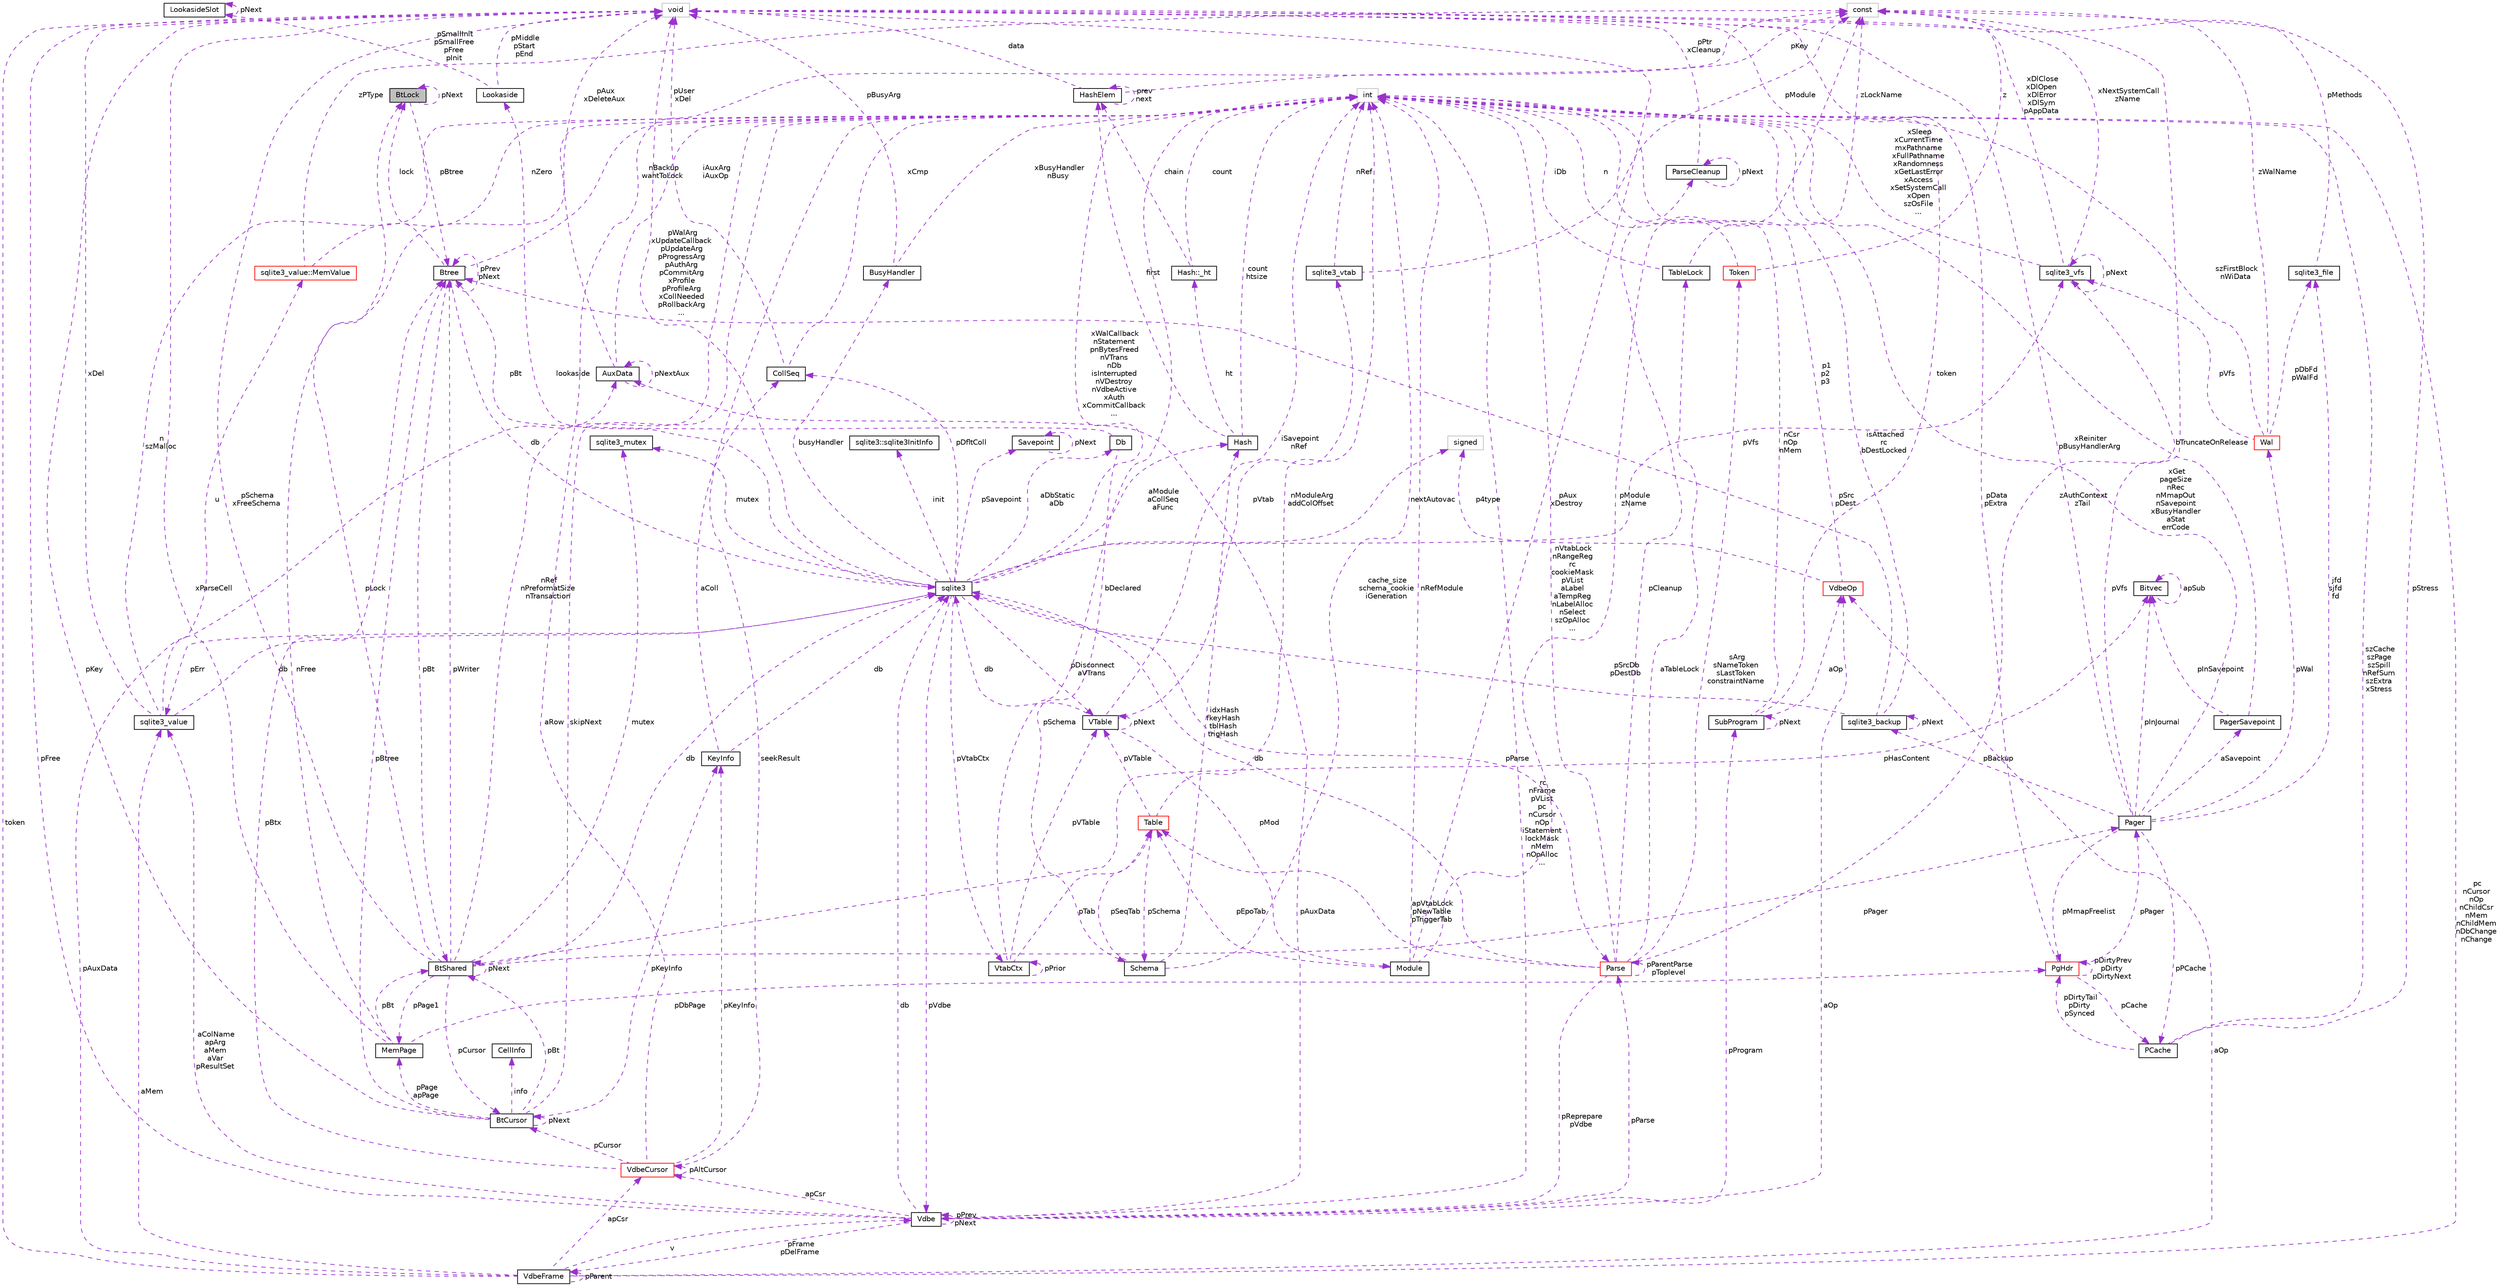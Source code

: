 digraph "BtLock"
{
 // LATEX_PDF_SIZE
  edge [fontname="Helvetica",fontsize="10",labelfontname="Helvetica",labelfontsize="10"];
  node [fontname="Helvetica",fontsize="10",shape=record];
  Node1 [label="BtLock",height=0.2,width=0.4,color="black", fillcolor="grey75", style="filled", fontcolor="black",tooltip=" "];
  Node1 -> Node1 [dir="back",color="darkorchid3",fontsize="10",style="dashed",label=" pNext" ,fontname="Helvetica"];
  Node2 -> Node1 [dir="back",color="darkorchid3",fontsize="10",style="dashed",label=" pBtree" ,fontname="Helvetica"];
  Node2 [label="Btree",height=0.2,width=0.4,color="black", fillcolor="white", style="filled",URL="$structBtree.html",tooltip=" "];
  Node3 -> Node2 [dir="back",color="darkorchid3",fontsize="10",style="dashed",label=" pBt" ,fontname="Helvetica"];
  Node3 [label="BtShared",height=0.2,width=0.4,color="black", fillcolor="white", style="filled",URL="$structBtShared.html",tooltip=" "];
  Node4 -> Node3 [dir="back",color="darkorchid3",fontsize="10",style="dashed",label=" pCursor" ,fontname="Helvetica"];
  Node4 [label="BtCursor",height=0.2,width=0.4,color="black", fillcolor="white", style="filled",URL="$structBtCursor.html",tooltip=" "];
  Node4 -> Node4 [dir="back",color="darkorchid3",fontsize="10",style="dashed",label=" pNext" ,fontname="Helvetica"];
  Node5 -> Node4 [dir="back",color="darkorchid3",fontsize="10",style="dashed",label=" info" ,fontname="Helvetica"];
  Node5 [label="CellInfo",height=0.2,width=0.4,color="black", fillcolor="white", style="filled",URL="$structCellInfo.html",tooltip=" "];
  Node3 -> Node4 [dir="back",color="darkorchid3",fontsize="10",style="dashed",label=" pBt" ,fontname="Helvetica"];
  Node6 -> Node4 [dir="back",color="darkorchid3",fontsize="10",style="dashed",label=" pKey" ,fontname="Helvetica"];
  Node6 [label="void",height=0.2,width=0.4,color="grey75", fillcolor="white", style="filled",tooltip=" "];
  Node7 -> Node4 [dir="back",color="darkorchid3",fontsize="10",style="dashed",label=" pPage\napPage" ,fontname="Helvetica"];
  Node7 [label="MemPage",height=0.2,width=0.4,color="black", fillcolor="white", style="filled",URL="$structMemPage.html",tooltip=" "];
  Node3 -> Node7 [dir="back",color="darkorchid3",fontsize="10",style="dashed",label=" pBt" ,fontname="Helvetica"];
  Node6 -> Node7 [dir="back",color="darkorchid3",fontsize="10",style="dashed",label=" xParseCell" ,fontname="Helvetica"];
  Node8 -> Node7 [dir="back",color="darkorchid3",fontsize="10",style="dashed",label=" nFree" ,fontname="Helvetica"];
  Node8 [label="int",height=0.2,width=0.4,color="grey75", fillcolor="white", style="filled",tooltip=" "];
  Node9 -> Node7 [dir="back",color="darkorchid3",fontsize="10",style="dashed",label=" pDbPage" ,fontname="Helvetica"];
  Node9 [label="PgHdr",height=0.2,width=0.4,color="red", fillcolor="white", style="filled",URL="$structPgHdr.html",tooltip=" "];
  Node11 -> Node9 [dir="back",color="darkorchid3",fontsize="10",style="dashed",label=" pCache" ,fontname="Helvetica"];
  Node11 [label="PCache",height=0.2,width=0.4,color="black", fillcolor="white", style="filled",URL="$structPCache.html",tooltip=" "];
  Node6 -> Node11 [dir="back",color="darkorchid3",fontsize="10",style="dashed",label=" pStress" ,fontname="Helvetica"];
  Node8 -> Node11 [dir="back",color="darkorchid3",fontsize="10",style="dashed",label=" szCache\nszPage\nszSpill\nnRefSum\nszExtra\nxStress" ,fontname="Helvetica"];
  Node9 -> Node11 [dir="back",color="darkorchid3",fontsize="10",style="dashed",label=" pDirtyTail\npDirty\npSynced" ,fontname="Helvetica"];
  Node6 -> Node9 [dir="back",color="darkorchid3",fontsize="10",style="dashed",label=" pData\npExtra" ,fontname="Helvetica"];
  Node9 -> Node9 [dir="back",color="darkorchid3",fontsize="10",style="dashed",label=" pDirtyPrev\npDirty\npDirtyNext" ,fontname="Helvetica"];
  Node12 -> Node9 [dir="back",color="darkorchid3",fontsize="10",style="dashed",label=" pPager" ,fontname="Helvetica"];
  Node12 [label="Pager",height=0.2,width=0.4,color="black", fillcolor="white", style="filled",URL="$structPager.html",tooltip=" "];
  Node11 -> Node12 [dir="back",color="darkorchid3",fontsize="10",style="dashed",label=" pPCache" ,fontname="Helvetica"];
  Node13 -> Node12 [dir="back",color="darkorchid3",fontsize="10",style="dashed",label=" pBackup" ,fontname="Helvetica"];
  Node13 [label="sqlite3_backup",height=0.2,width=0.4,color="black", fillcolor="white", style="filled",URL="$structsqlite3__backup.html",tooltip=" "];
  Node13 -> Node13 [dir="back",color="darkorchid3",fontsize="10",style="dashed",label=" pNext" ,fontname="Helvetica"];
  Node14 -> Node13 [dir="back",color="darkorchid3",fontsize="10",style="dashed",label=" pSrcDb\npDestDb" ,fontname="Helvetica"];
  Node14 [label="sqlite3",height=0.2,width=0.4,color="black", fillcolor="white", style="filled",URL="$structsqlite3.html",tooltip=" "];
  Node15 -> Node14 [dir="back",color="darkorchid3",fontsize="10",style="dashed",label=" pVdbe" ,fontname="Helvetica"];
  Node15 [label="Vdbe",height=0.2,width=0.4,color="black", fillcolor="white", style="filled",URL="$structVdbe.html",tooltip=" "];
  Node15 -> Node15 [dir="back",color="darkorchid3",fontsize="10",style="dashed",label=" pPrev\npNext" ,fontname="Helvetica"];
  Node14 -> Node15 [dir="back",color="darkorchid3",fontsize="10",style="dashed",label=" db" ,fontname="Helvetica"];
  Node6 -> Node15 [dir="back",color="darkorchid3",fontsize="10",style="dashed",label=" pFree" ,fontname="Helvetica"];
  Node16 -> Node15 [dir="back",color="darkorchid3",fontsize="10",style="dashed",label=" aColName\napArg\naMem\naVar\npResultSet" ,fontname="Helvetica"];
  Node16 [label="sqlite3_value",height=0.2,width=0.4,color="black", fillcolor="white", style="filled",URL="$structsqlite3__value.html",tooltip=" "];
  Node14 -> Node16 [dir="back",color="darkorchid3",fontsize="10",style="dashed",label=" db" ,fontname="Helvetica"];
  Node6 -> Node16 [dir="back",color="darkorchid3",fontsize="10",style="dashed",label=" xDel" ,fontname="Helvetica"];
  Node17 -> Node16 [dir="back",color="darkorchid3",fontsize="10",style="dashed",label=" u" ,fontname="Helvetica"];
  Node17 [label="sqlite3_value::MemValue",height=0.2,width=0.4,color="red", fillcolor="white", style="filled",URL="$unionsqlite3__value_1_1MemValue.html",tooltip=" "];
  Node8 -> Node17 [dir="back",color="darkorchid3",fontsize="10",style="dashed",label=" nZero" ,fontname="Helvetica"];
  Node18 -> Node17 [dir="back",color="darkorchid3",fontsize="10",style="dashed",label=" zPType" ,fontname="Helvetica"];
  Node18 [label="const",height=0.2,width=0.4,color="grey75", fillcolor="white", style="filled",tooltip=" "];
  Node8 -> Node16 [dir="back",color="darkorchid3",fontsize="10",style="dashed",label=" n\nszMalloc" ,fontname="Helvetica"];
  Node21 -> Node15 [dir="back",color="darkorchid3",fontsize="10",style="dashed",label=" pFrame\npDelFrame" ,fontname="Helvetica"];
  Node21 [label="VdbeFrame",height=0.2,width=0.4,color="black", fillcolor="white", style="filled",URL="$structVdbeFrame.html",tooltip=" "];
  Node15 -> Node21 [dir="back",color="darkorchid3",fontsize="10",style="dashed",label=" v" ,fontname="Helvetica"];
  Node6 -> Node21 [dir="back",color="darkorchid3",fontsize="10",style="dashed",label=" token" ,fontname="Helvetica"];
  Node16 -> Node21 [dir="back",color="darkorchid3",fontsize="10",style="dashed",label=" aMem" ,fontname="Helvetica"];
  Node21 -> Node21 [dir="back",color="darkorchid3",fontsize="10",style="dashed",label=" pParent" ,fontname="Helvetica"];
  Node8 -> Node21 [dir="back",color="darkorchid3",fontsize="10",style="dashed",label=" pc\nnCursor\nnOp\nnChildCsr\nnMem\nnChildMem\nnDbChange\nnChange" ,fontname="Helvetica"];
  Node22 -> Node21 [dir="back",color="darkorchid3",fontsize="10",style="dashed",label=" pAuxData" ,fontname="Helvetica"];
  Node22 [label="AuxData",height=0.2,width=0.4,color="black", fillcolor="white", style="filled",URL="$structAuxData.html",tooltip=" "];
  Node6 -> Node22 [dir="back",color="darkorchid3",fontsize="10",style="dashed",label=" pAux\nxDeleteAux" ,fontname="Helvetica"];
  Node8 -> Node22 [dir="back",color="darkorchid3",fontsize="10",style="dashed",label=" iAuxArg\niAuxOp" ,fontname="Helvetica"];
  Node22 -> Node22 [dir="back",color="darkorchid3",fontsize="10",style="dashed",label=" pNextAux" ,fontname="Helvetica"];
  Node23 -> Node21 [dir="back",color="darkorchid3",fontsize="10",style="dashed",label=" apCsr" ,fontname="Helvetica"];
  Node23 [label="VdbeCursor",height=0.2,width=0.4,color="red", fillcolor="white", style="filled",URL="$structVdbeCursor.html",tooltip=" "];
  Node4 -> Node23 [dir="back",color="darkorchid3",fontsize="10",style="dashed",label=" pCursor" ,fontname="Helvetica"];
  Node8 -> Node23 [dir="back",color="darkorchid3",fontsize="10",style="dashed",label=" seekResult" ,fontname="Helvetica"];
  Node23 -> Node23 [dir="back",color="darkorchid3",fontsize="10",style="dashed",label=" pAltCursor" ,fontname="Helvetica"];
  Node26 -> Node23 [dir="back",color="darkorchid3",fontsize="10",style="dashed",label=" pKeyInfo" ,fontname="Helvetica"];
  Node26 [label="KeyInfo",height=0.2,width=0.4,color="black", fillcolor="white", style="filled",URL="$structKeyInfo.html",tooltip=" "];
  Node14 -> Node26 [dir="back",color="darkorchid3",fontsize="10",style="dashed",label=" db" ,fontname="Helvetica"];
  Node27 -> Node26 [dir="back",color="darkorchid3",fontsize="10",style="dashed",label=" aColl" ,fontname="Helvetica"];
  Node27 [label="CollSeq",height=0.2,width=0.4,color="black", fillcolor="white", style="filled",URL="$structCollSeq.html",tooltip=" "];
  Node6 -> Node27 [dir="back",color="darkorchid3",fontsize="10",style="dashed",label=" pUser\nxDel" ,fontname="Helvetica"];
  Node8 -> Node27 [dir="back",color="darkorchid3",fontsize="10",style="dashed",label=" xCmp" ,fontname="Helvetica"];
  Node2 -> Node23 [dir="back",color="darkorchid3",fontsize="10",style="dashed",label=" pBtx" ,fontname="Helvetica"];
  Node18 -> Node23 [dir="back",color="darkorchid3",fontsize="10",style="dashed",label=" aRow" ,fontname="Helvetica"];
  Node39 -> Node21 [dir="back",color="darkorchid3",fontsize="10",style="dashed",label=" aOp" ,fontname="Helvetica"];
  Node39 [label="VdbeOp",height=0.2,width=0.4,color="red", fillcolor="white", style="filled",URL="$structVdbeOp.html",tooltip=" "];
  Node8 -> Node39 [dir="back",color="darkorchid3",fontsize="10",style="dashed",label=" p1\np2\np3" ,fontname="Helvetica"];
  Node72 -> Node39 [dir="back",color="darkorchid3",fontsize="10",style="dashed",label=" p4type" ,fontname="Helvetica"];
  Node72 [label="signed",height=0.2,width=0.4,color="grey75", fillcolor="white", style="filled",tooltip=" "];
  Node8 -> Node15 [dir="back",color="darkorchid3",fontsize="10",style="dashed",label=" rc\nnFrame\npVList\npc\nnCursor\nnOp\niStatement\nlockMask\nnMem\nnOpAlloc\n..." ,fontname="Helvetica"];
  Node22 -> Node15 [dir="back",color="darkorchid3",fontsize="10",style="dashed",label=" pAuxData" ,fontname="Helvetica"];
  Node70 -> Node15 [dir="back",color="darkorchid3",fontsize="10",style="dashed",label=" pProgram" ,fontname="Helvetica"];
  Node70 [label="SubProgram",height=0.2,width=0.4,color="black", fillcolor="white", style="filled",URL="$structSubProgram.html",tooltip=" "];
  Node6 -> Node70 [dir="back",color="darkorchid3",fontsize="10",style="dashed",label=" token" ,fontname="Helvetica"];
  Node8 -> Node70 [dir="back",color="darkorchid3",fontsize="10",style="dashed",label=" nCsr\nnOp\nnMem" ,fontname="Helvetica"];
  Node70 -> Node70 [dir="back",color="darkorchid3",fontsize="10",style="dashed",label=" pNext" ,fontname="Helvetica"];
  Node39 -> Node70 [dir="back",color="darkorchid3",fontsize="10",style="dashed",label=" aOp" ,fontname="Helvetica"];
  Node23 -> Node15 [dir="back",color="darkorchid3",fontsize="10",style="dashed",label=" apCsr" ,fontname="Helvetica"];
  Node73 -> Node15 [dir="back",color="darkorchid3",fontsize="10",style="dashed",label=" pParse" ,fontname="Helvetica"];
  Node73 [label="Parse",height=0.2,width=0.4,color="red", fillcolor="white", style="filled",URL="$structParse.html",tooltip=" "];
  Node15 -> Node73 [dir="back",color="darkorchid3",fontsize="10",style="dashed",label=" pReprepare\npVdbe" ,fontname="Helvetica"];
  Node14 -> Node73 [dir="back",color="darkorchid3",fontsize="10",style="dashed",label=" db" ,fontname="Helvetica"];
  Node74 -> Node73 [dir="back",color="darkorchid3",fontsize="10",style="dashed",label=" pCleanup" ,fontname="Helvetica"];
  Node74 [label="ParseCleanup",height=0.2,width=0.4,color="black", fillcolor="white", style="filled",URL="$structParseCleanup.html",tooltip=" "];
  Node74 -> Node74 [dir="back",color="darkorchid3",fontsize="10",style="dashed",label=" pNext" ,fontname="Helvetica"];
  Node6 -> Node74 [dir="back",color="darkorchid3",fontsize="10",style="dashed",label=" pPtr\nxCleanup" ,fontname="Helvetica"];
  Node75 -> Node73 [dir="back",color="darkorchid3",fontsize="10",style="dashed",label=" aTableLock" ,fontname="Helvetica"];
  Node75 [label="TableLock",height=0.2,width=0.4,color="black", fillcolor="white", style="filled",URL="$structTableLock.html",tooltip=" "];
  Node8 -> Node75 [dir="back",color="darkorchid3",fontsize="10",style="dashed",label=" iDb" ,fontname="Helvetica"];
  Node18 -> Node75 [dir="back",color="darkorchid3",fontsize="10",style="dashed",label=" zLockName" ,fontname="Helvetica"];
  Node76 -> Node73 [dir="back",color="darkorchid3",fontsize="10",style="dashed",label=" sArg\nsNameToken\nsLastToken\nconstraintName" ,fontname="Helvetica"];
  Node76 [label="Token",height=0.2,width=0.4,color="red", fillcolor="white", style="filled",URL="$classToken.html",tooltip=" "];
  Node8 -> Node76 [dir="back",color="darkorchid3",fontsize="10",style="dashed",label=" n" ,fontname="Helvetica"];
  Node18 -> Node76 [dir="back",color="darkorchid3",fontsize="10",style="dashed",label=" z" ,fontname="Helvetica"];
  Node8 -> Node73 [dir="back",color="darkorchid3",fontsize="10",style="dashed",label=" nVtabLock\nnRangeReg\nrc\ncookieMask\npVList\naLabel\naTempReg\nnLabelAlloc\nnSelect\nszOpAlloc\n..." ,fontname="Helvetica"];
  Node43 -> Node73 [dir="back",color="darkorchid3",fontsize="10",style="dashed",label=" apVtabLock\npNewTable\npTriggerTab" ,fontname="Helvetica"];
  Node43 [label="Table",height=0.2,width=0.4,color="red", fillcolor="white", style="filled",URL="$structTable.html",tooltip=" "];
  Node44 -> Node43 [dir="back",color="darkorchid3",fontsize="10",style="dashed",label=" pSchema" ,fontname="Helvetica"];
  Node44 [label="Schema",height=0.2,width=0.4,color="black", fillcolor="white", style="filled",URL="$structSchema.html",tooltip=" "];
  Node8 -> Node44 [dir="back",color="darkorchid3",fontsize="10",style="dashed",label=" cache_size\nschema_cookie\niGeneration" ,fontname="Helvetica"];
  Node43 -> Node44 [dir="back",color="darkorchid3",fontsize="10",style="dashed",label=" pSeqTab" ,fontname="Helvetica"];
  Node45 -> Node44 [dir="back",color="darkorchid3",fontsize="10",style="dashed",label=" idxHash\nfkeyHash\ntblHash\ntrigHash" ,fontname="Helvetica"];
  Node45 [label="Hash",height=0.2,width=0.4,color="black", fillcolor="white", style="filled",URL="$structHash.html",tooltip=" "];
  Node46 -> Node45 [dir="back",color="darkorchid3",fontsize="10",style="dashed",label=" ht" ,fontname="Helvetica"];
  Node46 [label="Hash::_ht",height=0.2,width=0.4,color="black", fillcolor="white", style="filled",URL="$structHash_1_1__ht.html",tooltip=" "];
  Node8 -> Node46 [dir="back",color="darkorchid3",fontsize="10",style="dashed",label=" count" ,fontname="Helvetica"];
  Node47 -> Node46 [dir="back",color="darkorchid3",fontsize="10",style="dashed",label=" chain" ,fontname="Helvetica"];
  Node47 [label="HashElem",height=0.2,width=0.4,color="black", fillcolor="white", style="filled",URL="$structHashElem.html",tooltip=" "];
  Node6 -> Node47 [dir="back",color="darkorchid3",fontsize="10",style="dashed",label=" data" ,fontname="Helvetica"];
  Node47 -> Node47 [dir="back",color="darkorchid3",fontsize="10",style="dashed",label=" prev\nnext" ,fontname="Helvetica"];
  Node18 -> Node47 [dir="back",color="darkorchid3",fontsize="10",style="dashed",label=" pKey" ,fontname="Helvetica"];
  Node8 -> Node45 [dir="back",color="darkorchid3",fontsize="10",style="dashed",label=" count\nhtsize" ,fontname="Helvetica"];
  Node47 -> Node45 [dir="back",color="darkorchid3",fontsize="10",style="dashed",label=" first" ,fontname="Helvetica"];
  Node41 -> Node43 [dir="back",color="darkorchid3",fontsize="10",style="dashed",label=" pVTable" ,fontname="Helvetica"];
  Node41 [label="VTable",height=0.2,width=0.4,color="black", fillcolor="white", style="filled",URL="$structVTable.html",tooltip=" "];
  Node14 -> Node41 [dir="back",color="darkorchid3",fontsize="10",style="dashed",label=" db" ,fontname="Helvetica"];
  Node41 -> Node41 [dir="back",color="darkorchid3",fontsize="10",style="dashed",label=" pNext" ,fontname="Helvetica"];
  Node8 -> Node41 [dir="back",color="darkorchid3",fontsize="10",style="dashed",label=" iSavepoint\nnRef" ,fontname="Helvetica"];
  Node42 -> Node41 [dir="back",color="darkorchid3",fontsize="10",style="dashed",label=" pMod" ,fontname="Helvetica"];
  Node42 [label="Module",height=0.2,width=0.4,color="black", fillcolor="white", style="filled",URL="$structModule.html",tooltip=" "];
  Node6 -> Node42 [dir="back",color="darkorchid3",fontsize="10",style="dashed",label=" pAux\nxDestroy" ,fontname="Helvetica"];
  Node8 -> Node42 [dir="back",color="darkorchid3",fontsize="10",style="dashed",label=" nRefModule" ,fontname="Helvetica"];
  Node43 -> Node42 [dir="back",color="darkorchid3",fontsize="10",style="dashed",label=" pEpoTab" ,fontname="Helvetica"];
  Node18 -> Node42 [dir="back",color="darkorchid3",fontsize="10",style="dashed",label=" pModule\nzName" ,fontname="Helvetica"];
  Node25 -> Node41 [dir="back",color="darkorchid3",fontsize="10",style="dashed",label=" pVtab" ,fontname="Helvetica"];
  Node25 [label="sqlite3_vtab",height=0.2,width=0.4,color="black", fillcolor="white", style="filled",URL="$structsqlite3__vtab.html",tooltip=" "];
  Node8 -> Node25 [dir="back",color="darkorchid3",fontsize="10",style="dashed",label=" nRef" ,fontname="Helvetica"];
  Node18 -> Node25 [dir="back",color="darkorchid3",fontsize="10",style="dashed",label=" pModule" ,fontname="Helvetica"];
  Node8 -> Node43 [dir="back",color="darkorchid3",fontsize="10",style="dashed",label=" nModuleArg\naddColOffset" ,fontname="Helvetica"];
  Node18 -> Node73 [dir="back",color="darkorchid3",fontsize="10",style="dashed",label=" zAuthContext\nzTail" ,fontname="Helvetica"];
  Node73 -> Node73 [dir="back",color="darkorchid3",fontsize="10",style="dashed",label=" pParentParse\npToplevel" ,fontname="Helvetica"];
  Node39 -> Node15 [dir="back",color="darkorchid3",fontsize="10",style="dashed",label=" aOp" ,fontname="Helvetica"];
  Node94 -> Node14 [dir="back",color="darkorchid3",fontsize="10",style="dashed",label=" pSavepoint" ,fontname="Helvetica"];
  Node94 [label="Savepoint",height=0.2,width=0.4,color="black", fillcolor="white", style="filled",URL="$structSavepoint.html",tooltip=" "];
  Node94 -> Node94 [dir="back",color="darkorchid3",fontsize="10",style="dashed",label=" pNext" ,fontname="Helvetica"];
  Node6 -> Node14 [dir="back",color="darkorchid3",fontsize="10",style="dashed",label=" pWalArg\nxUpdateCallback\npUpdateArg\npProgressArg\npAuthArg\npCommitArg\nxProfile\npProfileArg\nxCollNeeded\npRollbackArg\n..." ,fontname="Helvetica"];
  Node95 -> Node14 [dir="back",color="darkorchid3",fontsize="10",style="dashed",label=" lookaside" ,fontname="Helvetica"];
  Node95 [label="Lookaside",height=0.2,width=0.4,color="black", fillcolor="white", style="filled",URL="$structLookaside.html",tooltip=" "];
  Node6 -> Node95 [dir="back",color="darkorchid3",fontsize="10",style="dashed",label=" pMiddle\npStart\npEnd" ,fontname="Helvetica"];
  Node96 -> Node95 [dir="back",color="darkorchid3",fontsize="10",style="dashed",label=" pSmallInit\npSmallFree\npFree\npInit" ,fontname="Helvetica"];
  Node96 [label="LookasideSlot",height=0.2,width=0.4,color="black", fillcolor="white", style="filled",URL="$structLookasideSlot.html",tooltip=" "];
  Node96 -> Node96 [dir="back",color="darkorchid3",fontsize="10",style="dashed",label=" pNext" ,fontname="Helvetica"];
  Node16 -> Node14 [dir="back",color="darkorchid3",fontsize="10",style="dashed",label=" pErr" ,fontname="Helvetica"];
  Node97 -> Node14 [dir="back",color="darkorchid3",fontsize="10",style="dashed",label=" mutex" ,fontname="Helvetica"];
  Node97 [label="sqlite3_mutex",height=0.2,width=0.4,color="black", fillcolor="white", style="filled",URL="$structsqlite3__mutex.html",tooltip=" "];
  Node98 -> Node14 [dir="back",color="darkorchid3",fontsize="10",style="dashed",label=" pVfs" ,fontname="Helvetica"];
  Node98 [label="sqlite3_vfs",height=0.2,width=0.4,color="black", fillcolor="white", style="filled",URL="$structsqlite3__vfs.html",tooltip=" "];
  Node6 -> Node98 [dir="back",color="darkorchid3",fontsize="10",style="dashed",label=" xDlClose\nxDlOpen\nxDlError\nxDlSym\npAppData" ,fontname="Helvetica"];
  Node98 -> Node98 [dir="back",color="darkorchid3",fontsize="10",style="dashed",label=" pNext" ,fontname="Helvetica"];
  Node8 -> Node98 [dir="back",color="darkorchid3",fontsize="10",style="dashed",label=" xSleep\nxCurrentTime\nmxPathname\nxFullPathname\nxRandomness\nxGetLastError\nxAccess\nxSetSystemCall\nxOpen\nszOsFile\n..." ,fontname="Helvetica"];
  Node18 -> Node98 [dir="back",color="darkorchid3",fontsize="10",style="dashed",label=" xNextSystemCall\nzName" ,fontname="Helvetica"];
  Node99 -> Node14 [dir="back",color="darkorchid3",fontsize="10",style="dashed",label=" init" ,fontname="Helvetica"];
  Node99 [label="sqlite3::sqlite3InitInfo",height=0.2,width=0.4,color="black", fillcolor="white", style="filled",URL="$structsqlite3_1_1sqlite3InitInfo.html",tooltip=" "];
  Node100 -> Node14 [dir="back",color="darkorchid3",fontsize="10",style="dashed",label=" busyHandler" ,fontname="Helvetica"];
  Node100 [label="BusyHandler",height=0.2,width=0.4,color="black", fillcolor="white", style="filled",URL="$structBusyHandler.html",tooltip=" "];
  Node6 -> Node100 [dir="back",color="darkorchid3",fontsize="10",style="dashed",label=" pBusyArg" ,fontname="Helvetica"];
  Node8 -> Node100 [dir="back",color="darkorchid3",fontsize="10",style="dashed",label=" xBusyHandler\nnBusy" ,fontname="Helvetica"];
  Node101 -> Node14 [dir="back",color="darkorchid3",fontsize="10",style="dashed",label=" pVtabCtx" ,fontname="Helvetica"];
  Node101 [label="VtabCtx",height=0.2,width=0.4,color="black", fillcolor="white", style="filled",URL="$structVtabCtx.html",tooltip=" "];
  Node101 -> Node101 [dir="back",color="darkorchid3",fontsize="10",style="dashed",label=" pPrior" ,fontname="Helvetica"];
  Node8 -> Node101 [dir="back",color="darkorchid3",fontsize="10",style="dashed",label=" bDeclared" ,fontname="Helvetica"];
  Node41 -> Node101 [dir="back",color="darkorchid3",fontsize="10",style="dashed",label=" pVTable" ,fontname="Helvetica"];
  Node43 -> Node101 [dir="back",color="darkorchid3",fontsize="10",style="dashed",label=" pTab" ,fontname="Helvetica"];
  Node27 -> Node14 [dir="back",color="darkorchid3",fontsize="10",style="dashed",label=" pDfltColl" ,fontname="Helvetica"];
  Node41 -> Node14 [dir="back",color="darkorchid3",fontsize="10",style="dashed",label=" pDisconnect\naVTrans" ,fontname="Helvetica"];
  Node8 -> Node14 [dir="back",color="darkorchid3",fontsize="10",style="dashed",label=" xWalCallback\nnStatement\npnBytesFreed\nnVTrans\nnDb\nisInterrupted\nnVDestroy\nnVdbeActive\nxAuth\nxCommitCallback\n..." ,fontname="Helvetica"];
  Node72 -> Node14 [dir="back",color="darkorchid3",fontsize="10",style="dashed",label=" nextAutovac" ,fontname="Helvetica"];
  Node102 -> Node14 [dir="back",color="darkorchid3",fontsize="10",style="dashed",label=" aDbStatic\naDb" ,fontname="Helvetica"];
  Node102 [label="Db",height=0.2,width=0.4,color="black", fillcolor="white", style="filled",URL="$structDb.html",tooltip=" "];
  Node44 -> Node102 [dir="back",color="darkorchid3",fontsize="10",style="dashed",label=" pSchema" ,fontname="Helvetica"];
  Node2 -> Node102 [dir="back",color="darkorchid3",fontsize="10",style="dashed",label=" pBt" ,fontname="Helvetica"];
  Node45 -> Node14 [dir="back",color="darkorchid3",fontsize="10",style="dashed",label=" aModule\naCollSeq\naFunc" ,fontname="Helvetica"];
  Node73 -> Node14 [dir="back",color="darkorchid3",fontsize="10",style="dashed",label=" pParse" ,fontname="Helvetica"];
  Node8 -> Node13 [dir="back",color="darkorchid3",fontsize="10",style="dashed",label=" isAttached\nrc\nbDestLocked" ,fontname="Helvetica"];
  Node2 -> Node13 [dir="back",color="darkorchid3",fontsize="10",style="dashed",label=" pSrc\npDest" ,fontname="Helvetica"];
  Node6 -> Node12 [dir="back",color="darkorchid3",fontsize="10",style="dashed",label=" xReiniter\npBusyHandlerArg" ,fontname="Helvetica"];
  Node103 -> Node12 [dir="back",color="darkorchid3",fontsize="10",style="dashed",label=" pInJournal" ,fontname="Helvetica"];
  Node103 [label="Bitvec",height=0.2,width=0.4,color="black", fillcolor="white", style="filled",URL="$structBitvec.html",tooltip=" "];
  Node103 -> Node103 [dir="back",color="darkorchid3",fontsize="10",style="dashed",label=" apSub" ,fontname="Helvetica"];
  Node33 -> Node12 [dir="back",color="darkorchid3",fontsize="10",style="dashed",label=" jfd\nsjfd\nfd" ,fontname="Helvetica"];
  Node33 [label="sqlite3_file",height=0.2,width=0.4,color="black", fillcolor="white", style="filled",URL="$structsqlite3__file.html",tooltip=" "];
  Node18 -> Node33 [dir="back",color="darkorchid3",fontsize="10",style="dashed",label=" pMethods" ,fontname="Helvetica"];
  Node98 -> Node12 [dir="back",color="darkorchid3",fontsize="10",style="dashed",label=" pVfs" ,fontname="Helvetica"];
  Node8 -> Node12 [dir="back",color="darkorchid3",fontsize="10",style="dashed",label=" xGet\npageSize\nnRec\nnMmapOut\nnSavepoint\nxBusyHandler\naStat\nerrCode" ,fontname="Helvetica"];
  Node9 -> Node12 [dir="back",color="darkorchid3",fontsize="10",style="dashed",label=" pMmapFreelist" ,fontname="Helvetica"];
  Node104 -> Node12 [dir="back",color="darkorchid3",fontsize="10",style="dashed",label=" pWal" ,fontname="Helvetica"];
  Node104 [label="Wal",height=0.2,width=0.4,color="red", fillcolor="white", style="filled",URL="$structWal.html",tooltip=" "];
  Node33 -> Node104 [dir="back",color="darkorchid3",fontsize="10",style="dashed",label=" pDbFd\npWalFd" ,fontname="Helvetica"];
  Node98 -> Node104 [dir="back",color="darkorchid3",fontsize="10",style="dashed",label=" pVfs" ,fontname="Helvetica"];
  Node8 -> Node104 [dir="back",color="darkorchid3",fontsize="10",style="dashed",label=" szFirstBlock\nnWiData" ,fontname="Helvetica"];
  Node18 -> Node104 [dir="back",color="darkorchid3",fontsize="10",style="dashed",label=" zWalName" ,fontname="Helvetica"];
  Node106 -> Node12 [dir="back",color="darkorchid3",fontsize="10",style="dashed",label=" aSavepoint" ,fontname="Helvetica"];
  Node106 [label="PagerSavepoint",height=0.2,width=0.4,color="black", fillcolor="white", style="filled",URL="$structPagerSavepoint.html",tooltip=" "];
  Node103 -> Node106 [dir="back",color="darkorchid3",fontsize="10",style="dashed",label=" pInSavepoint" ,fontname="Helvetica"];
  Node8 -> Node106 [dir="back",color="darkorchid3",fontsize="10",style="dashed",label=" bTruncateOnRelease" ,fontname="Helvetica"];
  Node8 -> Node4 [dir="back",color="darkorchid3",fontsize="10",style="dashed",label=" skipNext" ,fontname="Helvetica"];
  Node26 -> Node4 [dir="back",color="darkorchid3",fontsize="10",style="dashed",label=" pKeyInfo" ,fontname="Helvetica"];
  Node2 -> Node4 [dir="back",color="darkorchid3",fontsize="10",style="dashed",label=" pBtree" ,fontname="Helvetica"];
  Node3 -> Node3 [dir="back",color="darkorchid3",fontsize="10",style="dashed",label=" pNext" ,fontname="Helvetica"];
  Node14 -> Node3 [dir="back",color="darkorchid3",fontsize="10",style="dashed",label=" db" ,fontname="Helvetica"];
  Node103 -> Node3 [dir="back",color="darkorchid3",fontsize="10",style="dashed",label=" pHasContent" ,fontname="Helvetica"];
  Node6 -> Node3 [dir="back",color="darkorchid3",fontsize="10",style="dashed",label=" pSchema\nxFreeSchema" ,fontname="Helvetica"];
  Node97 -> Node3 [dir="back",color="darkorchid3",fontsize="10",style="dashed",label=" mutex" ,fontname="Helvetica"];
  Node1 -> Node3 [dir="back",color="darkorchid3",fontsize="10",style="dashed",label=" pLock" ,fontname="Helvetica"];
  Node7 -> Node3 [dir="back",color="darkorchid3",fontsize="10",style="dashed",label=" pPage1" ,fontname="Helvetica"];
  Node8 -> Node3 [dir="back",color="darkorchid3",fontsize="10",style="dashed",label=" nRef\nnPreformatSize\nnTransaction" ,fontname="Helvetica"];
  Node2 -> Node3 [dir="back",color="darkorchid3",fontsize="10",style="dashed",label=" pWriter" ,fontname="Helvetica"];
  Node12 -> Node3 [dir="back",color="darkorchid3",fontsize="10",style="dashed",label=" pPager" ,fontname="Helvetica"];
  Node14 -> Node2 [dir="back",color="darkorchid3",fontsize="10",style="dashed",label=" db" ,fontname="Helvetica"];
  Node1 -> Node2 [dir="back",color="darkorchid3",fontsize="10",style="dashed",label=" lock" ,fontname="Helvetica"];
  Node8 -> Node2 [dir="back",color="darkorchid3",fontsize="10",style="dashed",label=" nBackup\nwantToLock" ,fontname="Helvetica"];
  Node2 -> Node2 [dir="back",color="darkorchid3",fontsize="10",style="dashed",label=" pPrev\npNext" ,fontname="Helvetica"];
}
